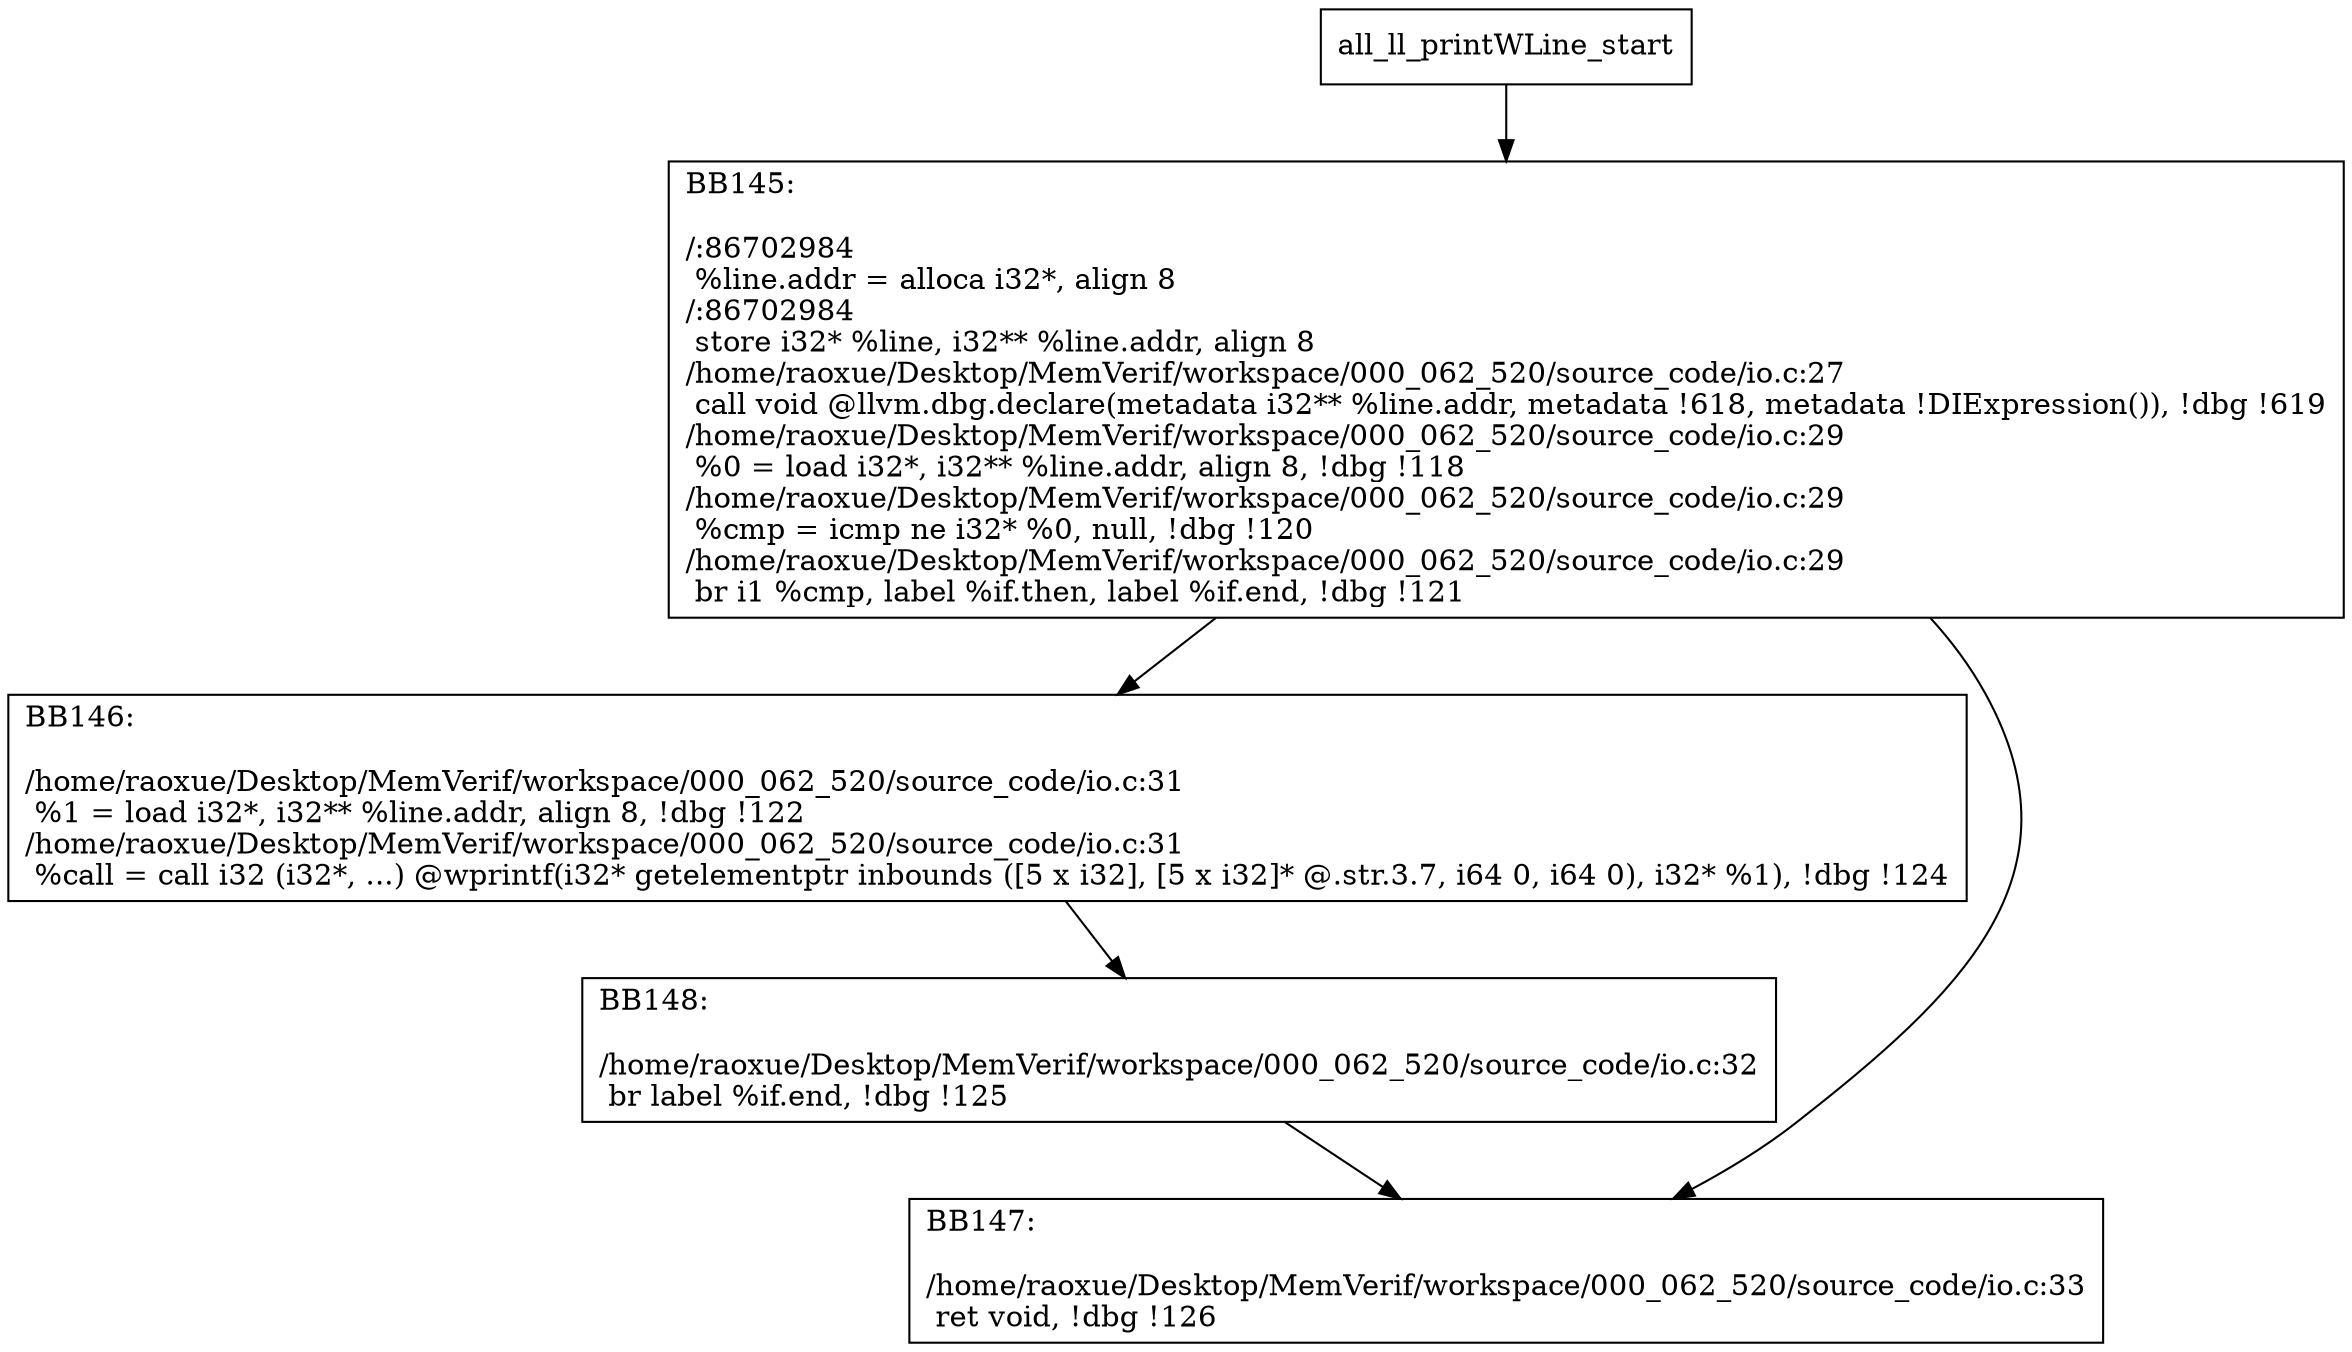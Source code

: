 digraph "CFG for'all_ll_printWLine' function" {
	BBall_ll_printWLine_start[shape=record,label="{all_ll_printWLine_start}"];
	BBall_ll_printWLine_start-> all_ll_printWLineBB145;
	all_ll_printWLineBB145 [shape=record, label="{BB145:\l\l/:86702984\l
  %line.addr = alloca i32*, align 8\l
/:86702984\l
  store i32* %line, i32** %line.addr, align 8\l
/home/raoxue/Desktop/MemVerif/workspace/000_062_520/source_code/io.c:27\l
  call void @llvm.dbg.declare(metadata i32** %line.addr, metadata !618, metadata !DIExpression()), !dbg !619\l
/home/raoxue/Desktop/MemVerif/workspace/000_062_520/source_code/io.c:29\l
  %0 = load i32*, i32** %line.addr, align 8, !dbg !118\l
/home/raoxue/Desktop/MemVerif/workspace/000_062_520/source_code/io.c:29\l
  %cmp = icmp ne i32* %0, null, !dbg !120\l
/home/raoxue/Desktop/MemVerif/workspace/000_062_520/source_code/io.c:29\l
  br i1 %cmp, label %if.then, label %if.end, !dbg !121\l
}"];
	all_ll_printWLineBB145-> all_ll_printWLineBB146;
	all_ll_printWLineBB145-> all_ll_printWLineBB147;
	all_ll_printWLineBB146 [shape=record, label="{BB146:\l\l/home/raoxue/Desktop/MemVerif/workspace/000_062_520/source_code/io.c:31\l
  %1 = load i32*, i32** %line.addr, align 8, !dbg !122\l
/home/raoxue/Desktop/MemVerif/workspace/000_062_520/source_code/io.c:31\l
  %call = call i32 (i32*, ...) @wprintf(i32* getelementptr inbounds ([5 x i32], [5 x i32]* @.str.3.7, i64 0, i64 0), i32* %1), !dbg !124\l
}"];
	all_ll_printWLineBB146-> all_ll_printWLineBB148;
	all_ll_printWLineBB148 [shape=record, label="{BB148:\l\l/home/raoxue/Desktop/MemVerif/workspace/000_062_520/source_code/io.c:32\l
  br label %if.end, !dbg !125\l
}"];
	all_ll_printWLineBB148-> all_ll_printWLineBB147;
	all_ll_printWLineBB147 [shape=record, label="{BB147:\l\l/home/raoxue/Desktop/MemVerif/workspace/000_062_520/source_code/io.c:33\l
  ret void, !dbg !126\l
}"];
}
